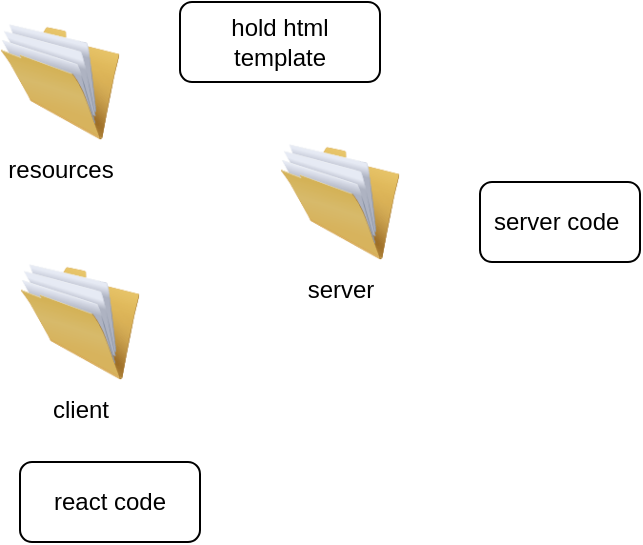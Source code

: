 <mxfile>
    <diagram id="LyZYeJpoRU0uGHsLWCg7" name="outer folder structure">
        <mxGraphModel dx="698" dy="790" grid="1" gridSize="10" guides="1" tooltips="1" connect="1" arrows="1" fold="1" page="1" pageScale="1" pageWidth="850" pageHeight="1100" math="0" shadow="0">
            <root>
                <mxCell id="0"/>
                <mxCell id="1" parent="0"/>
                <mxCell id="2" value="resources" style="image;html=1;image=img/lib/clip_art/general/Full_Folder_128x128.png" parent="1" vertex="1">
                    <mxGeometry x="50" y="30" width="60" height="60" as="geometry"/>
                </mxCell>
                <mxCell id="3" value="server" style="image;html=1;image=img/lib/clip_art/general/Full_Folder_128x128.png" parent="1" vertex="1">
                    <mxGeometry x="190" y="90" width="60" height="60" as="geometry"/>
                </mxCell>
                <mxCell id="4" value="client" style="image;html=1;image=img/lib/clip_art/general/Full_Folder_128x128.png" parent="1" vertex="1">
                    <mxGeometry x="60" y="150" width="60" height="60" as="geometry"/>
                </mxCell>
                <mxCell id="6" value="hold html template" style="rounded=1;whiteSpace=wrap;html=1;" parent="1" vertex="1">
                    <mxGeometry x="140" y="20" width="100" height="40" as="geometry"/>
                </mxCell>
                <mxCell id="7" value="server code&amp;nbsp;" style="rounded=1;whiteSpace=wrap;html=1;" parent="1" vertex="1">
                    <mxGeometry x="290" y="110" width="80" height="40" as="geometry"/>
                </mxCell>
                <mxCell id="8" value="react code" style="rounded=1;whiteSpace=wrap;html=1;" parent="1" vertex="1">
                    <mxGeometry x="60" y="250" width="90" height="40" as="geometry"/>
                </mxCell>
            </root>
        </mxGraphModel>
    </diagram>
    <diagram id="HyzfypnrEFuiob4DZuUU" name="resources structure">
        <mxGraphModel dx="436" dy="270" grid="1" gridSize="10" guides="1" tooltips="1" connect="1" arrows="1" fold="1" page="1" pageScale="1" pageWidth="850" pageHeight="1100" math="0" shadow="0">
            <root>
                <mxCell id="TK-WDwa8FC0kEa1FVBZ6-0"/>
                <mxCell id="TK-WDwa8FC0kEa1FVBZ6-1" parent="TK-WDwa8FC0kEa1FVBZ6-0"/>
                <mxCell id="TK-WDwa8FC0kEa1FVBZ6-2" value="" style="rounded=1;whiteSpace=wrap;html=1;" vertex="1" parent="TK-WDwa8FC0kEa1FVBZ6-1">
                    <mxGeometry x="30" y="60" width="420" height="340" as="geometry"/>
                </mxCell>
                <mxCell id="TK-WDwa8FC0kEa1FVBZ6-3" value="resources folder" style="rounded=1;whiteSpace=wrap;html=1;" vertex="1" parent="TK-WDwa8FC0kEa1FVBZ6-1">
                    <mxGeometry x="60" y="90" width="100" height="30" as="geometry"/>
                </mxCell>
                <mxCell id="TK-WDwa8FC0kEa1FVBZ6-6" value="html" style="aspect=fixed;html=1;points=[];align=center;image;fontSize=12;image=img/lib/azure2/general/Folder_Blank.svg;" vertex="1" parent="TK-WDwa8FC0kEa1FVBZ6-1">
                    <mxGeometry x="91" y="180" width="69" height="56.0" as="geometry"/>
                </mxCell>
                <mxCell id="TK-WDwa8FC0kEa1FVBZ6-7" value="images" style="aspect=fixed;html=1;points=[];align=center;image;fontSize=12;image=img/lib/azure2/general/Folder_Blank.svg;" vertex="1" parent="TK-WDwa8FC0kEa1FVBZ6-1">
                    <mxGeometry x="91" y="280" width="69" height="56.0" as="geometry"/>
                </mxCell>
                <mxCell id="TK-WDwa8FC0kEa1FVBZ6-8" value="css" style="aspect=fixed;html=1;points=[];align=center;image;fontSize=12;image=img/lib/azure2/general/Folder_Blank.svg;" vertex="1" parent="TK-WDwa8FC0kEa1FVBZ6-1">
                    <mxGeometry x="270" y="190" width="69" height="56.0" as="geometry"/>
                </mxCell>
            </root>
        </mxGraphModel>
    </diagram>
</mxfile>